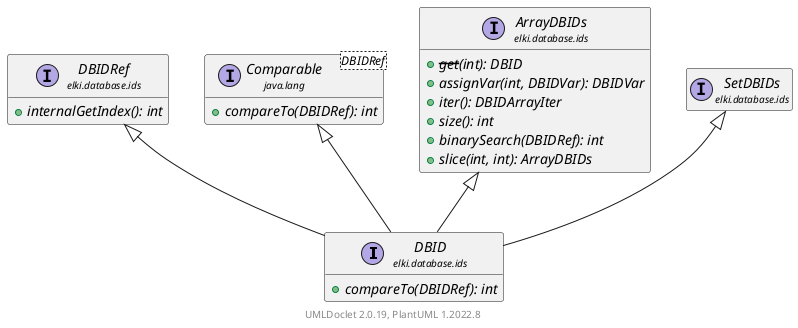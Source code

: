 @startuml
    remove .*\.(Instance|Par|Parameterizer|Factory)$
    set namespaceSeparator none
    hide empty fields
    hide empty methods

    interface "<size:14>DBID\n<size:10>elki.database.ids" as elki.database.ids.DBID [[DBID.html]] {
        {abstract} +compareTo(DBIDRef): int
    }

    interface "<size:14>DBIDRef\n<size:10>elki.database.ids" as elki.database.ids.DBIDRef [[DBIDRef.html]] {
        {abstract} +internalGetIndex(): int
    }
    interface "<size:14>Comparable\n<size:10>java.lang" as java.lang.Comparable<DBIDRef> {
        {abstract} +compareTo(DBIDRef): int
    }
    interface "<size:14>ArrayDBIDs\n<size:10>elki.database.ids" as elki.database.ids.ArrayDBIDs [[ArrayDBIDs.html]] {
        {abstract} +--get--(int): DBID
        {abstract} +assignVar(int, DBIDVar): DBIDVar
        {abstract} +iter(): DBIDArrayIter
        {abstract} +size(): int
        {abstract} +binarySearch(DBIDRef): int
        {abstract} +slice(int, int): ArrayDBIDs
    }
    interface "<size:14>SetDBIDs\n<size:10>elki.database.ids" as elki.database.ids.SetDBIDs [[SetDBIDs.html]]

    elki.database.ids.DBIDRef <|-- elki.database.ids.DBID
    java.lang.Comparable <|-- elki.database.ids.DBID
    elki.database.ids.ArrayDBIDs <|-- elki.database.ids.DBID
    elki.database.ids.SetDBIDs <|-- elki.database.ids.DBID

    center footer UMLDoclet 2.0.19, PlantUML 1.2022.8
@enduml
